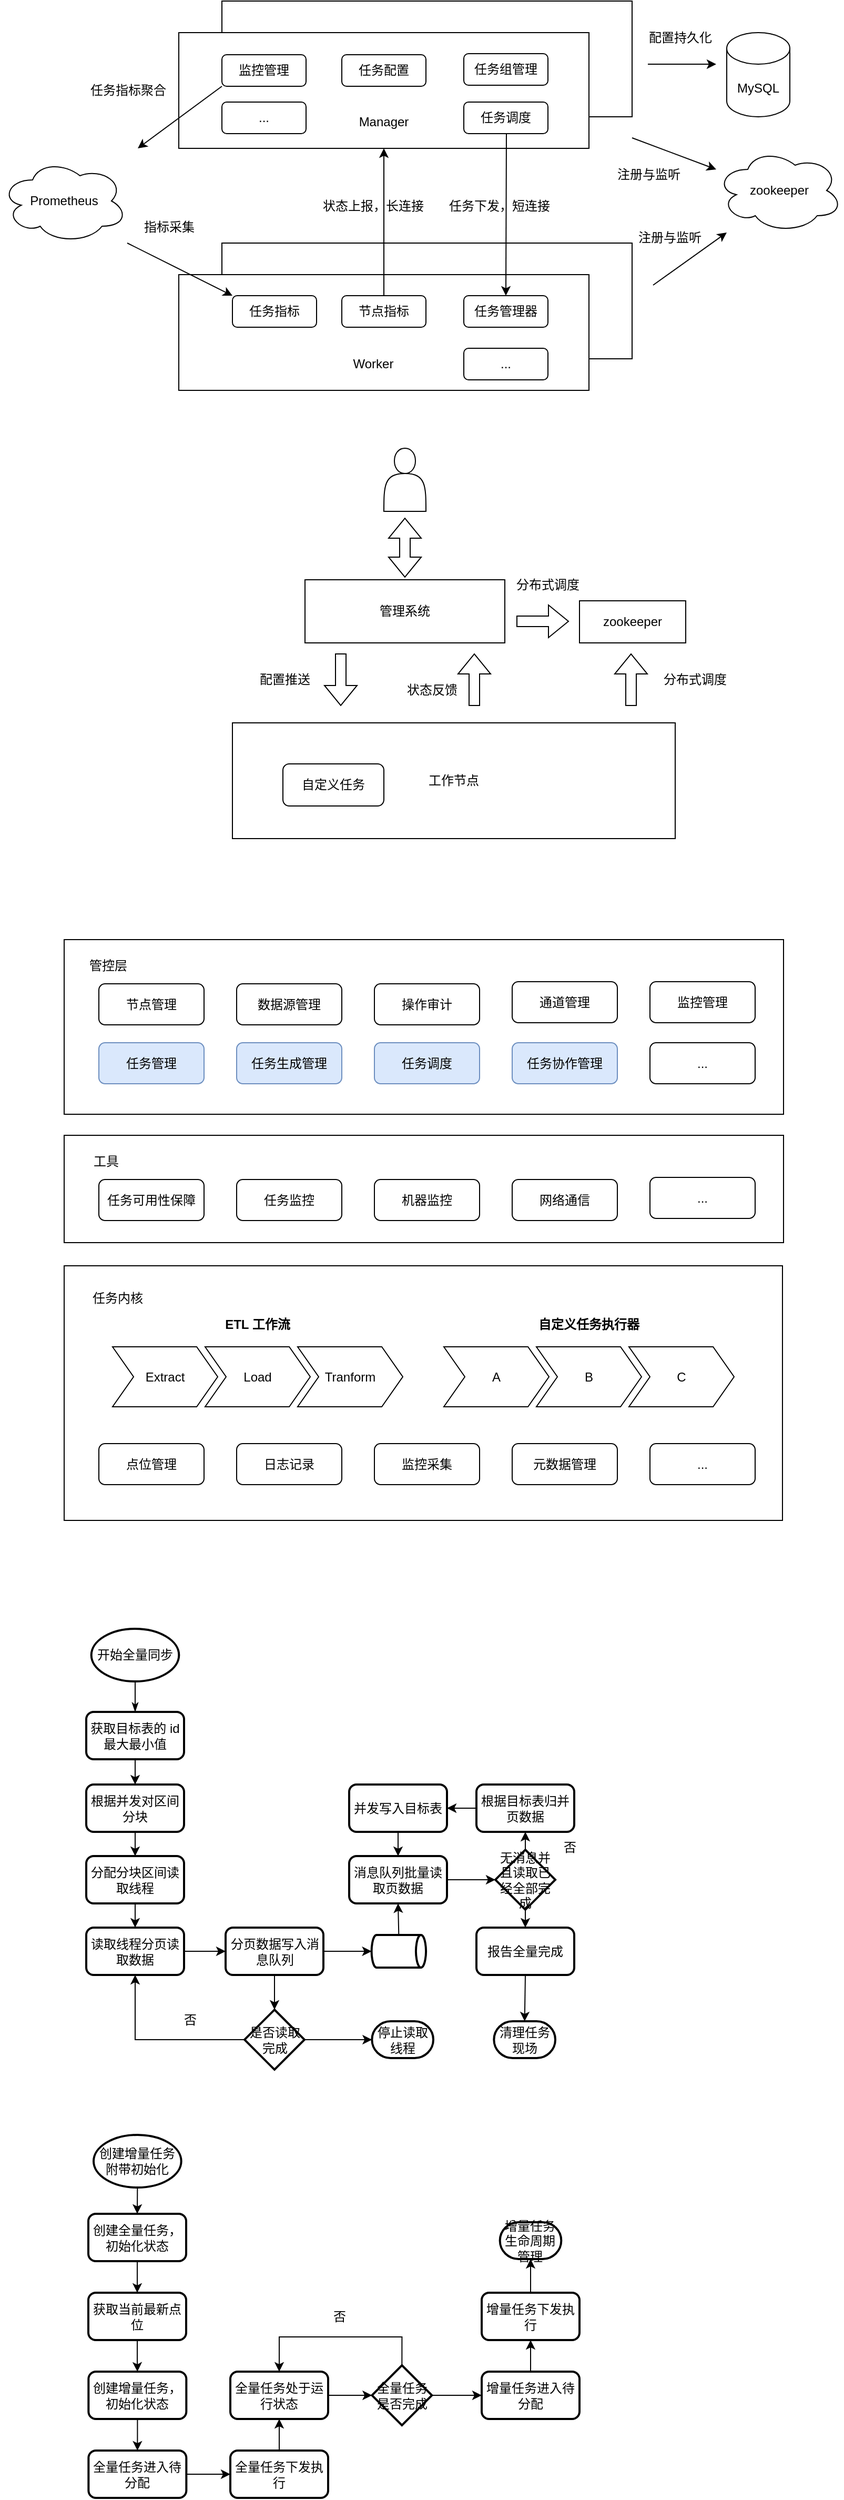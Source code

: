 <mxfile version="21.6.5" type="github">
  <diagram name="第 1 页" id="Mj50NcLn-KxzZ4JTwbGV">
    <mxGraphModel dx="1687" dy="1049" grid="0" gridSize="10" guides="1" tooltips="1" connect="1" arrows="1" fold="1" page="1" pageScale="1" pageWidth="827" pageHeight="5000" math="0" shadow="0">
      <root>
        <mxCell id="0" />
        <mxCell id="1" parent="0" />
        <mxCell id="Ejzs0AtDU_nj2CJGjYnv-42" value="" style="rounded=0;whiteSpace=wrap;html=1;" parent="1" vertex="1">
          <mxGeometry x="80" y="1322" width="683" height="242" as="geometry" />
        </mxCell>
        <mxCell id="Ejzs0AtDU_nj2CJGjYnv-30" value="" style="rounded=0;whiteSpace=wrap;html=1;" parent="1" vertex="1">
          <mxGeometry x="80" y="1198" width="684" height="102" as="geometry" />
        </mxCell>
        <mxCell id="rCOgiok4J5ZEr_1-BvgC-1" value="" style="rounded=0;whiteSpace=wrap;html=1;" parent="1" vertex="1">
          <mxGeometry x="230" y="120" width="390" height="110" as="geometry" />
        </mxCell>
        <mxCell id="rCOgiok4J5ZEr_1-BvgC-2" value="" style="rounded=0;whiteSpace=wrap;html=1;" parent="1" vertex="1">
          <mxGeometry x="189" y="150" width="390" height="110" as="geometry" />
        </mxCell>
        <mxCell id="rCOgiok4J5ZEr_1-BvgC-3" value="MySQL" style="shape=cylinder3;whiteSpace=wrap;html=1;boundedLbl=1;backgroundOutline=1;size=15;" parent="1" vertex="1">
          <mxGeometry x="710" y="150" width="60" height="80" as="geometry" />
        </mxCell>
        <mxCell id="rCOgiok4J5ZEr_1-BvgC-4" value="任务配置" style="rounded=1;whiteSpace=wrap;html=1;" parent="1" vertex="1">
          <mxGeometry x="344" y="171" width="80" height="30" as="geometry" />
        </mxCell>
        <mxCell id="rCOgiok4J5ZEr_1-BvgC-5" value="任务组管理" style="rounded=1;whiteSpace=wrap;html=1;" parent="1" vertex="1">
          <mxGeometry x="460" y="170" width="80" height="30" as="geometry" />
        </mxCell>
        <mxCell id="rCOgiok4J5ZEr_1-BvgC-6" value="任务调度" style="rounded=1;whiteSpace=wrap;html=1;" parent="1" vertex="1">
          <mxGeometry x="460" y="216" width="80" height="30" as="geometry" />
        </mxCell>
        <mxCell id="rCOgiok4J5ZEr_1-BvgC-7" value="Manager" style="text;html=1;strokeColor=none;fillColor=none;align=center;verticalAlign=middle;whiteSpace=wrap;rounded=0;" parent="1" vertex="1">
          <mxGeometry x="354" y="220" width="60" height="30" as="geometry" />
        </mxCell>
        <mxCell id="rCOgiok4J5ZEr_1-BvgC-8" value="监控管理" style="rounded=1;whiteSpace=wrap;html=1;" parent="1" vertex="1">
          <mxGeometry x="230" y="171" width="80" height="30" as="geometry" />
        </mxCell>
        <mxCell id="rCOgiok4J5ZEr_1-BvgC-9" value="" style="rounded=0;whiteSpace=wrap;html=1;" parent="1" vertex="1">
          <mxGeometry x="230" y="350" width="390" height="110" as="geometry" />
        </mxCell>
        <mxCell id="rCOgiok4J5ZEr_1-BvgC-10" value="" style="rounded=0;whiteSpace=wrap;html=1;" parent="1" vertex="1">
          <mxGeometry x="189" y="380" width="390" height="110" as="geometry" />
        </mxCell>
        <mxCell id="rCOgiok4J5ZEr_1-BvgC-11" value="zookeeper" style="ellipse;shape=cloud;whiteSpace=wrap;html=1;" parent="1" vertex="1">
          <mxGeometry x="700" y="260" width="120" height="80" as="geometry" />
        </mxCell>
        <mxCell id="rCOgiok4J5ZEr_1-BvgC-14" value="" style="endArrow=classic;html=1;rounded=0;" parent="1" edge="1">
          <mxGeometry width="50" height="50" relative="1" as="geometry">
            <mxPoint x="620" y="250" as="sourcePoint" />
            <mxPoint x="700" y="280" as="targetPoint" />
          </mxGeometry>
        </mxCell>
        <mxCell id="rCOgiok4J5ZEr_1-BvgC-16" value="" style="endArrow=classic;html=1;rounded=0;" parent="1" edge="1">
          <mxGeometry width="50" height="50" relative="1" as="geometry">
            <mxPoint x="640" y="390" as="sourcePoint" />
            <mxPoint x="710" y="340" as="targetPoint" />
          </mxGeometry>
        </mxCell>
        <mxCell id="rCOgiok4J5ZEr_1-BvgC-17" value="注册与监听" style="text;strokeColor=none;fillColor=none;align=left;verticalAlign=middle;spacingLeft=4;spacingRight=4;overflow=hidden;points=[[0,0.5],[1,0.5]];portConstraint=eastwest;rotatable=0;whiteSpace=wrap;html=1;" parent="1" vertex="1">
          <mxGeometry x="600" y="270" width="80" height="30" as="geometry" />
        </mxCell>
        <mxCell id="rCOgiok4J5ZEr_1-BvgC-18" value="注册与监听" style="text;strokeColor=none;fillColor=none;align=left;verticalAlign=middle;spacingLeft=4;spacingRight=4;overflow=hidden;points=[[0,0.5],[1,0.5]];portConstraint=eastwest;rotatable=0;whiteSpace=wrap;html=1;" parent="1" vertex="1">
          <mxGeometry x="620" y="330" width="80" height="30" as="geometry" />
        </mxCell>
        <mxCell id="rCOgiok4J5ZEr_1-BvgC-19" value="" style="endArrow=classic;html=1;rounded=0;" parent="1" edge="1">
          <mxGeometry width="50" height="50" relative="1" as="geometry">
            <mxPoint x="635" y="180" as="sourcePoint" />
            <mxPoint x="700" y="180" as="targetPoint" />
          </mxGeometry>
        </mxCell>
        <mxCell id="rCOgiok4J5ZEr_1-BvgC-20" value="配置持久化" style="text;strokeColor=none;fillColor=none;align=left;verticalAlign=middle;spacingLeft=4;spacingRight=4;overflow=hidden;points=[[0,0.5],[1,0.5]];portConstraint=eastwest;rotatable=0;whiteSpace=wrap;html=1;" parent="1" vertex="1">
          <mxGeometry x="630" y="140" width="80" height="30" as="geometry" />
        </mxCell>
        <mxCell id="rCOgiok4J5ZEr_1-BvgC-21" value="任务指标" style="rounded=1;whiteSpace=wrap;html=1;" parent="1" vertex="1">
          <mxGeometry x="240" y="400" width="80" height="30" as="geometry" />
        </mxCell>
        <mxCell id="rCOgiok4J5ZEr_1-BvgC-22" value="任务管理器" style="rounded=1;whiteSpace=wrap;html=1;" parent="1" vertex="1">
          <mxGeometry x="460" y="400" width="80" height="30" as="geometry" />
        </mxCell>
        <mxCell id="rCOgiok4J5ZEr_1-BvgC-23" value="" style="endArrow=classic;html=1;rounded=0;entryX=0.5;entryY=0;entryDx=0;entryDy=0;" parent="1" target="rCOgiok4J5ZEr_1-BvgC-22" edge="1">
          <mxGeometry width="50" height="50" relative="1" as="geometry">
            <mxPoint x="500.5" y="246" as="sourcePoint" />
            <mxPoint x="500" y="306" as="targetPoint" />
          </mxGeometry>
        </mxCell>
        <mxCell id="rCOgiok4J5ZEr_1-BvgC-24" value="节点指标" style="rounded=1;whiteSpace=wrap;html=1;" parent="1" vertex="1">
          <mxGeometry x="344" y="400" width="80" height="30" as="geometry" />
        </mxCell>
        <mxCell id="rCOgiok4J5ZEr_1-BvgC-25" value="Worker" style="text;html=1;strokeColor=none;fillColor=none;align=center;verticalAlign=middle;whiteSpace=wrap;rounded=0;" parent="1" vertex="1">
          <mxGeometry x="344" y="450" width="60" height="30" as="geometry" />
        </mxCell>
        <mxCell id="rCOgiok4J5ZEr_1-BvgC-26" value="" style="endArrow=none;html=1;rounded=0;startArrow=classic;startFill=1;endFill=0;entryX=0.5;entryY=0;entryDx=0;entryDy=0;exitX=0.5;exitY=1;exitDx=0;exitDy=0;" parent="1" source="rCOgiok4J5ZEr_1-BvgC-2" target="rCOgiok4J5ZEr_1-BvgC-24" edge="1">
          <mxGeometry width="50" height="50" relative="1" as="geometry">
            <mxPoint x="384" y="330" as="sourcePoint" />
            <mxPoint x="383.5" y="320" as="targetPoint" />
          </mxGeometry>
        </mxCell>
        <mxCell id="rCOgiok4J5ZEr_1-BvgC-29" value="任务下发，短连接" style="text;strokeColor=none;fillColor=none;align=left;verticalAlign=middle;spacingLeft=4;spacingRight=4;overflow=hidden;points=[[0,0.5],[1,0.5]];portConstraint=eastwest;rotatable=0;whiteSpace=wrap;html=1;" parent="1" vertex="1">
          <mxGeometry x="440" y="300" width="130" height="30" as="geometry" />
        </mxCell>
        <mxCell id="rCOgiok4J5ZEr_1-BvgC-30" value="状态上报，长连接" style="text;strokeColor=none;fillColor=none;align=left;verticalAlign=middle;spacingLeft=4;spacingRight=4;overflow=hidden;points=[[0,0.5],[1,0.5]];portConstraint=eastwest;rotatable=0;whiteSpace=wrap;html=1;" parent="1" vertex="1">
          <mxGeometry x="320" y="300" width="130" height="30" as="geometry" />
        </mxCell>
        <mxCell id="rCOgiok4J5ZEr_1-BvgC-31" value="Prometheus" style="ellipse;shape=cloud;whiteSpace=wrap;html=1;" parent="1" vertex="1">
          <mxGeometry x="20" y="270" width="120" height="80" as="geometry" />
        </mxCell>
        <mxCell id="rCOgiok4J5ZEr_1-BvgC-32" value="" style="endArrow=classic;html=1;rounded=0;entryX=0;entryY=0;entryDx=0;entryDy=0;" parent="1" target="rCOgiok4J5ZEr_1-BvgC-21" edge="1">
          <mxGeometry width="50" height="50" relative="1" as="geometry">
            <mxPoint x="140" y="350" as="sourcePoint" />
            <mxPoint x="150" y="460" as="targetPoint" />
          </mxGeometry>
        </mxCell>
        <mxCell id="rCOgiok4J5ZEr_1-BvgC-33" value="指标采集" style="text;strokeColor=none;fillColor=none;align=left;verticalAlign=middle;spacingLeft=4;spacingRight=4;overflow=hidden;points=[[0,0.5],[1,0.5]];portConstraint=eastwest;rotatable=0;whiteSpace=wrap;html=1;" parent="1" vertex="1">
          <mxGeometry x="150" y="320" width="80" height="30" as="geometry" />
        </mxCell>
        <mxCell id="rCOgiok4J5ZEr_1-BvgC-34" value="" style="endArrow=none;html=1;rounded=0;entryX=0;entryY=1;entryDx=0;entryDy=0;startArrow=classic;startFill=1;endFill=0;" parent="1" target="rCOgiok4J5ZEr_1-BvgC-8" edge="1">
          <mxGeometry width="50" height="50" relative="1" as="geometry">
            <mxPoint x="150" y="260" as="sourcePoint" />
            <mxPoint x="130" y="210" as="targetPoint" />
          </mxGeometry>
        </mxCell>
        <mxCell id="rCOgiok4J5ZEr_1-BvgC-35" value="..." style="rounded=1;whiteSpace=wrap;html=1;" parent="1" vertex="1">
          <mxGeometry x="460" y="450" width="80" height="30" as="geometry" />
        </mxCell>
        <mxCell id="rCOgiok4J5ZEr_1-BvgC-36" value="任务指标聚合" style="text;strokeColor=none;fillColor=none;align=left;verticalAlign=middle;spacingLeft=4;spacingRight=4;overflow=hidden;points=[[0,0.5],[1,0.5]];portConstraint=eastwest;rotatable=0;whiteSpace=wrap;html=1;" parent="1" vertex="1">
          <mxGeometry x="99" y="190" width="90" height="30" as="geometry" />
        </mxCell>
        <mxCell id="rCOgiok4J5ZEr_1-BvgC-37" value="..." style="rounded=1;whiteSpace=wrap;html=1;" parent="1" vertex="1">
          <mxGeometry x="230" y="216" width="80" height="30" as="geometry" />
        </mxCell>
        <mxCell id="Ejzs0AtDU_nj2CJGjYnv-1" value="" style="shape=actor;whiteSpace=wrap;html=1;" parent="1" vertex="1">
          <mxGeometry x="384" y="545" width="40" height="60" as="geometry" />
        </mxCell>
        <mxCell id="Ejzs0AtDU_nj2CJGjYnv-2" value="管理系统" style="rounded=0;whiteSpace=wrap;html=1;" parent="1" vertex="1">
          <mxGeometry x="309" y="670" width="190" height="60" as="geometry" />
        </mxCell>
        <mxCell id="Ejzs0AtDU_nj2CJGjYnv-3" value="工作节点" style="rounded=0;whiteSpace=wrap;html=1;" parent="1" vertex="1">
          <mxGeometry x="240" y="806" width="421" height="110" as="geometry" />
        </mxCell>
        <mxCell id="Ejzs0AtDU_nj2CJGjYnv-4" value="" style="shape=flexArrow;endArrow=classic;html=1;rounded=0;" parent="1" edge="1">
          <mxGeometry width="50" height="50" relative="1" as="geometry">
            <mxPoint x="470" y="790" as="sourcePoint" />
            <mxPoint x="470" y="740" as="targetPoint" />
          </mxGeometry>
        </mxCell>
        <mxCell id="Ejzs0AtDU_nj2CJGjYnv-5" value="zookeeper" style="rounded=0;whiteSpace=wrap;html=1;" parent="1" vertex="1">
          <mxGeometry x="570" y="690" width="101" height="40" as="geometry" />
        </mxCell>
        <mxCell id="Ejzs0AtDU_nj2CJGjYnv-6" value="" style="shape=flexArrow;endArrow=classic;html=1;rounded=0;" parent="1" edge="1">
          <mxGeometry width="50" height="50" relative="1" as="geometry">
            <mxPoint x="343" y="740" as="sourcePoint" />
            <mxPoint x="343" y="790" as="targetPoint" />
          </mxGeometry>
        </mxCell>
        <mxCell id="Ejzs0AtDU_nj2CJGjYnv-7" value="配置推送" style="text;html=1;strokeColor=none;fillColor=none;align=center;verticalAlign=middle;whiteSpace=wrap;rounded=0;" parent="1" vertex="1">
          <mxGeometry x="260" y="750" width="60" height="30" as="geometry" />
        </mxCell>
        <mxCell id="Ejzs0AtDU_nj2CJGjYnv-9" value="自定义任务" style="rounded=1;whiteSpace=wrap;html=1;" parent="1" vertex="1">
          <mxGeometry x="288" y="845" width="96" height="40" as="geometry" />
        </mxCell>
        <mxCell id="Ejzs0AtDU_nj2CJGjYnv-10" value="" style="shape=flexArrow;endArrow=classic;html=1;rounded=0;" parent="1" edge="1">
          <mxGeometry width="50" height="50" relative="1" as="geometry">
            <mxPoint x="619" y="790" as="sourcePoint" />
            <mxPoint x="619" y="740" as="targetPoint" />
          </mxGeometry>
        </mxCell>
        <mxCell id="Ejzs0AtDU_nj2CJGjYnv-11" value="状态反馈" style="text;html=1;strokeColor=none;fillColor=none;align=center;verticalAlign=middle;whiteSpace=wrap;rounded=0;" parent="1" vertex="1">
          <mxGeometry x="400" y="760" width="60" height="30" as="geometry" />
        </mxCell>
        <mxCell id="Ejzs0AtDU_nj2CJGjYnv-12" value="分布式调度" style="text;html=1;strokeColor=none;fillColor=none;align=center;verticalAlign=middle;whiteSpace=wrap;rounded=0;" parent="1" vertex="1">
          <mxGeometry x="640" y="750" width="80" height="30" as="geometry" />
        </mxCell>
        <mxCell id="Ejzs0AtDU_nj2CJGjYnv-13" value="" style="shape=flexArrow;endArrow=classic;html=1;rounded=0;" parent="1" edge="1">
          <mxGeometry width="50" height="50" relative="1" as="geometry">
            <mxPoint x="510" y="709.5" as="sourcePoint" />
            <mxPoint x="560" y="709.5" as="targetPoint" />
          </mxGeometry>
        </mxCell>
        <mxCell id="Ejzs0AtDU_nj2CJGjYnv-14" value="分布式调度" style="text;html=1;strokeColor=none;fillColor=none;align=center;verticalAlign=middle;whiteSpace=wrap;rounded=0;" parent="1" vertex="1">
          <mxGeometry x="500" y="660" width="80" height="30" as="geometry" />
        </mxCell>
        <mxCell id="Ejzs0AtDU_nj2CJGjYnv-15" value="" style="shape=flexArrow;endArrow=classic;startArrow=classic;html=1;rounded=0;" parent="1" edge="1">
          <mxGeometry width="100" height="100" relative="1" as="geometry">
            <mxPoint x="404" y="668" as="sourcePoint" />
            <mxPoint x="404" y="611" as="targetPoint" />
          </mxGeometry>
        </mxCell>
        <mxCell id="Ejzs0AtDU_nj2CJGjYnv-16" value="" style="rounded=0;whiteSpace=wrap;html=1;" parent="1" vertex="1">
          <mxGeometry x="80" y="1012" width="684" height="166" as="geometry" />
        </mxCell>
        <mxCell id="Ejzs0AtDU_nj2CJGjYnv-19" value="管控层" style="text;html=1;strokeColor=none;fillColor=none;align=center;verticalAlign=middle;whiteSpace=wrap;rounded=0;" parent="1" vertex="1">
          <mxGeometry x="92" y="1022" width="60" height="30" as="geometry" />
        </mxCell>
        <mxCell id="Ejzs0AtDU_nj2CJGjYnv-20" value="数据源管理" style="rounded=1;whiteSpace=wrap;html=1;" parent="1" vertex="1">
          <mxGeometry x="244" y="1054" width="100" height="39" as="geometry" />
        </mxCell>
        <mxCell id="Ejzs0AtDU_nj2CJGjYnv-21" value="节点管理" style="rounded=1;whiteSpace=wrap;html=1;" parent="1" vertex="1">
          <mxGeometry x="113" y="1054" width="100" height="39" as="geometry" />
        </mxCell>
        <mxCell id="Ejzs0AtDU_nj2CJGjYnv-22" value="操作审计" style="rounded=1;whiteSpace=wrap;html=1;" parent="1" vertex="1">
          <mxGeometry x="375" y="1054" width="100" height="39" as="geometry" />
        </mxCell>
        <mxCell id="Ejzs0AtDU_nj2CJGjYnv-24" value="通道管理" style="rounded=1;whiteSpace=wrap;html=1;" parent="1" vertex="1">
          <mxGeometry x="506" y="1052" width="100" height="39" as="geometry" />
        </mxCell>
        <mxCell id="Ejzs0AtDU_nj2CJGjYnv-25" value="任务管理" style="rounded=1;whiteSpace=wrap;html=1;fillColor=#dae8fc;strokeColor=#6c8ebf;" parent="1" vertex="1">
          <mxGeometry x="113" y="1110" width="100" height="39" as="geometry" />
        </mxCell>
        <mxCell id="Ejzs0AtDU_nj2CJGjYnv-26" value="任务生成管理" style="rounded=1;whiteSpace=wrap;html=1;fillColor=#dae8fc;strokeColor=#6c8ebf;" parent="1" vertex="1">
          <mxGeometry x="244" y="1110" width="100" height="39" as="geometry" />
        </mxCell>
        <mxCell id="Ejzs0AtDU_nj2CJGjYnv-27" value="任务调度" style="rounded=1;whiteSpace=wrap;html=1;fillColor=#dae8fc;strokeColor=#6c8ebf;" parent="1" vertex="1">
          <mxGeometry x="375" y="1110" width="100" height="39" as="geometry" />
        </mxCell>
        <mxCell id="Ejzs0AtDU_nj2CJGjYnv-28" value="任务协作管理" style="rounded=1;whiteSpace=wrap;html=1;fillColor=#dae8fc;strokeColor=#6c8ebf;" parent="1" vertex="1">
          <mxGeometry x="506" y="1110" width="100" height="39" as="geometry" />
        </mxCell>
        <mxCell id="Ejzs0AtDU_nj2CJGjYnv-29" value="..." style="rounded=1;whiteSpace=wrap;html=1;" parent="1" vertex="1">
          <mxGeometry x="637" y="1110" width="100" height="39" as="geometry" />
        </mxCell>
        <mxCell id="Ejzs0AtDU_nj2CJGjYnv-32" value="工具" style="text;html=1;strokeColor=none;fillColor=none;align=center;verticalAlign=middle;whiteSpace=wrap;rounded=0;" parent="1" vertex="1">
          <mxGeometry x="90" y="1208" width="60" height="30" as="geometry" />
        </mxCell>
        <mxCell id="Ejzs0AtDU_nj2CJGjYnv-33" value="监控管理" style="rounded=1;whiteSpace=wrap;html=1;" parent="1" vertex="1">
          <mxGeometry x="637" y="1052" width="100" height="39" as="geometry" />
        </mxCell>
        <mxCell id="Ejzs0AtDU_nj2CJGjYnv-34" value="任务可用性保障" style="rounded=1;whiteSpace=wrap;html=1;" parent="1" vertex="1">
          <mxGeometry x="113" y="1240" width="100" height="39" as="geometry" />
        </mxCell>
        <mxCell id="Ejzs0AtDU_nj2CJGjYnv-35" value="任务监控" style="rounded=1;whiteSpace=wrap;html=1;" parent="1" vertex="1">
          <mxGeometry x="244" y="1240" width="100" height="39" as="geometry" />
        </mxCell>
        <mxCell id="Ejzs0AtDU_nj2CJGjYnv-36" value="机器监控" style="rounded=1;whiteSpace=wrap;html=1;" parent="1" vertex="1">
          <mxGeometry x="375" y="1240" width="100" height="39" as="geometry" />
        </mxCell>
        <mxCell id="Ejzs0AtDU_nj2CJGjYnv-37" value="网络通信" style="rounded=1;whiteSpace=wrap;html=1;" parent="1" vertex="1">
          <mxGeometry x="506" y="1240" width="100" height="39" as="geometry" />
        </mxCell>
        <mxCell id="Ejzs0AtDU_nj2CJGjYnv-38" value="..." style="rounded=1;whiteSpace=wrap;html=1;" parent="1" vertex="1">
          <mxGeometry x="637" y="1238" width="100" height="39" as="geometry" />
        </mxCell>
        <mxCell id="Ejzs0AtDU_nj2CJGjYnv-43" value="任务内核" style="text;html=1;strokeColor=none;fillColor=none;align=center;verticalAlign=middle;whiteSpace=wrap;rounded=0;" parent="1" vertex="1">
          <mxGeometry x="101" y="1338" width="60" height="30" as="geometry" />
        </mxCell>
        <mxCell id="Ejzs0AtDU_nj2CJGjYnv-44" value="ETL 工作流" style="swimlane;childLayout=stackLayout;horizontal=1;fillColor=none;horizontalStack=1;resizeParent=1;resizeParentMax=0;resizeLast=0;collapsible=0;strokeColor=none;stackBorder=10;stackSpacing=-12;resizable=1;align=center;points=[];whiteSpace=wrap;html=1;" parent="1" vertex="1">
          <mxGeometry x="116" y="1366" width="296" height="100" as="geometry" />
        </mxCell>
        <mxCell id="Ejzs0AtDU_nj2CJGjYnv-45" value="Extract" style="shape=step;perimeter=stepPerimeter;fixedSize=1;points=[];whiteSpace=wrap;html=1;" parent="Ejzs0AtDU_nj2CJGjYnv-44" vertex="1">
          <mxGeometry x="10" y="33" width="100" height="57" as="geometry" />
        </mxCell>
        <mxCell id="Ejzs0AtDU_nj2CJGjYnv-47" value="Load" style="shape=step;perimeter=stepPerimeter;fixedSize=1;points=[];whiteSpace=wrap;html=1;" parent="Ejzs0AtDU_nj2CJGjYnv-44" vertex="1">
          <mxGeometry x="98" y="33" width="100" height="57" as="geometry" />
        </mxCell>
        <mxCell id="Ejzs0AtDU_nj2CJGjYnv-46" value="Tranform" style="shape=step;perimeter=stepPerimeter;fixedSize=1;points=[];whiteSpace=wrap;html=1;" parent="Ejzs0AtDU_nj2CJGjYnv-44" vertex="1">
          <mxGeometry x="186" y="33" width="100" height="57" as="geometry" />
        </mxCell>
        <mxCell id="Ejzs0AtDU_nj2CJGjYnv-48" value="自定义任务执行器" style="swimlane;childLayout=stackLayout;horizontal=1;fillColor=none;horizontalStack=1;resizeParent=1;resizeParentMax=0;resizeLast=0;collapsible=0;strokeColor=none;stackBorder=10;stackSpacing=-12;resizable=1;align=center;points=[];whiteSpace=wrap;html=1;" parent="1" vertex="1">
          <mxGeometry x="431" y="1366" width="296" height="100" as="geometry" />
        </mxCell>
        <mxCell id="Ejzs0AtDU_nj2CJGjYnv-49" value="A" style="shape=step;perimeter=stepPerimeter;fixedSize=1;points=[];whiteSpace=wrap;html=1;" parent="Ejzs0AtDU_nj2CJGjYnv-48" vertex="1">
          <mxGeometry x="10" y="33" width="100" height="57" as="geometry" />
        </mxCell>
        <mxCell id="Ejzs0AtDU_nj2CJGjYnv-50" value="B" style="shape=step;perimeter=stepPerimeter;fixedSize=1;points=[];whiteSpace=wrap;html=1;" parent="Ejzs0AtDU_nj2CJGjYnv-48" vertex="1">
          <mxGeometry x="98" y="33" width="100" height="57" as="geometry" />
        </mxCell>
        <mxCell id="Ejzs0AtDU_nj2CJGjYnv-51" value="C" style="shape=step;perimeter=stepPerimeter;fixedSize=1;points=[];whiteSpace=wrap;html=1;" parent="Ejzs0AtDU_nj2CJGjYnv-48" vertex="1">
          <mxGeometry x="186" y="33" width="100" height="57" as="geometry" />
        </mxCell>
        <mxCell id="Ejzs0AtDU_nj2CJGjYnv-53" value="点位管理" style="rounded=1;whiteSpace=wrap;html=1;" parent="1" vertex="1">
          <mxGeometry x="113" y="1491" width="100" height="39" as="geometry" />
        </mxCell>
        <mxCell id="Ejzs0AtDU_nj2CJGjYnv-54" value="日志记录" style="rounded=1;whiteSpace=wrap;html=1;" parent="1" vertex="1">
          <mxGeometry x="244" y="1491" width="100" height="39" as="geometry" />
        </mxCell>
        <mxCell id="Ejzs0AtDU_nj2CJGjYnv-55" value="监控采集" style="rounded=1;whiteSpace=wrap;html=1;" parent="1" vertex="1">
          <mxGeometry x="375" y="1491" width="100" height="39" as="geometry" />
        </mxCell>
        <mxCell id="Ejzs0AtDU_nj2CJGjYnv-56" value="元数据管理" style="rounded=1;whiteSpace=wrap;html=1;" parent="1" vertex="1">
          <mxGeometry x="506" y="1491" width="100" height="39" as="geometry" />
        </mxCell>
        <mxCell id="Ejzs0AtDU_nj2CJGjYnv-59" value="..." style="rounded=1;whiteSpace=wrap;html=1;" parent="1" vertex="1">
          <mxGeometry x="637" y="1491" width="100" height="39" as="geometry" />
        </mxCell>
        <mxCell id="VcWr8nWMZQII3abK0sYB-16" value="" style="edgeStyle=orthogonalEdgeStyle;rounded=0;orthogonalLoop=1;jettySize=auto;html=1;" edge="1" parent="1" source="VcWr8nWMZQII3abK0sYB-1" target="VcWr8nWMZQII3abK0sYB-7">
          <mxGeometry relative="1" as="geometry" />
        </mxCell>
        <mxCell id="VcWr8nWMZQII3abK0sYB-1" value="获取目标表的 id 最大最小值" style="rounded=1;whiteSpace=wrap;html=1;absoluteArcSize=1;arcSize=14;strokeWidth=2;" vertex="1" parent="1">
          <mxGeometry x="101" y="1746" width="93" height="45" as="geometry" />
        </mxCell>
        <mxCell id="VcWr8nWMZQII3abK0sYB-17" value="" style="edgeStyle=orthogonalEdgeStyle;rounded=0;orthogonalLoop=1;jettySize=auto;html=1;" edge="1" parent="1" source="VcWr8nWMZQII3abK0sYB-7" target="VcWr8nWMZQII3abK0sYB-12">
          <mxGeometry relative="1" as="geometry" />
        </mxCell>
        <mxCell id="VcWr8nWMZQII3abK0sYB-7" value="根据并发对区间分块" style="rounded=1;whiteSpace=wrap;html=1;absoluteArcSize=1;arcSize=14;strokeWidth=2;" vertex="1" parent="1">
          <mxGeometry x="101" y="1815" width="93" height="45" as="geometry" />
        </mxCell>
        <mxCell id="VcWr8nWMZQII3abK0sYB-11" value="消息队列批量读取页数据" style="rounded=1;whiteSpace=wrap;html=1;absoluteArcSize=1;arcSize=14;strokeWidth=2;" vertex="1" parent="1">
          <mxGeometry x="351" y="1883" width="93" height="45" as="geometry" />
        </mxCell>
        <mxCell id="VcWr8nWMZQII3abK0sYB-18" value="" style="edgeStyle=orthogonalEdgeStyle;rounded=0;orthogonalLoop=1;jettySize=auto;html=1;" edge="1" parent="1" source="VcWr8nWMZQII3abK0sYB-12" target="VcWr8nWMZQII3abK0sYB-13">
          <mxGeometry relative="1" as="geometry" />
        </mxCell>
        <mxCell id="VcWr8nWMZQII3abK0sYB-12" value="分配分块区间读取线程" style="rounded=1;whiteSpace=wrap;html=1;absoluteArcSize=1;arcSize=14;strokeWidth=2;" vertex="1" parent="1">
          <mxGeometry x="101" y="1883" width="93" height="45" as="geometry" />
        </mxCell>
        <mxCell id="VcWr8nWMZQII3abK0sYB-28" value="" style="edgeStyle=orthogonalEdgeStyle;rounded=0;orthogonalLoop=1;jettySize=auto;html=1;" edge="1" parent="1" source="VcWr8nWMZQII3abK0sYB-13" target="VcWr8nWMZQII3abK0sYB-14">
          <mxGeometry relative="1" as="geometry" />
        </mxCell>
        <mxCell id="VcWr8nWMZQII3abK0sYB-13" value="读取线程分页读取数据" style="rounded=1;whiteSpace=wrap;html=1;absoluteArcSize=1;arcSize=14;strokeWidth=2;" vertex="1" parent="1">
          <mxGeometry x="101" y="1951" width="93" height="45" as="geometry" />
        </mxCell>
        <mxCell id="VcWr8nWMZQII3abK0sYB-29" value="" style="edgeStyle=orthogonalEdgeStyle;rounded=0;orthogonalLoop=1;jettySize=auto;html=1;" edge="1" parent="1" source="VcWr8nWMZQII3abK0sYB-14" target="VcWr8nWMZQII3abK0sYB-26">
          <mxGeometry relative="1" as="geometry" />
        </mxCell>
        <mxCell id="VcWr8nWMZQII3abK0sYB-41" value="" style="edgeStyle=orthogonalEdgeStyle;rounded=0;orthogonalLoop=1;jettySize=auto;html=1;entryX=0;entryY=0.5;entryDx=0;entryDy=0;entryPerimeter=0;" edge="1" parent="1" source="VcWr8nWMZQII3abK0sYB-14" target="VcWr8nWMZQII3abK0sYB-43">
          <mxGeometry relative="1" as="geometry">
            <mxPoint x="375" y="1973.5" as="targetPoint" />
          </mxGeometry>
        </mxCell>
        <mxCell id="VcWr8nWMZQII3abK0sYB-14" value="分页数据写入消息队列" style="rounded=1;whiteSpace=wrap;html=1;absoluteArcSize=1;arcSize=14;strokeWidth=2;" vertex="1" parent="1">
          <mxGeometry x="233.5" y="1951" width="93" height="45" as="geometry" />
        </mxCell>
        <mxCell id="VcWr8nWMZQII3abK0sYB-20" value="根据目标表归并页数据" style="rounded=1;whiteSpace=wrap;html=1;absoluteArcSize=1;arcSize=14;strokeWidth=2;" vertex="1" parent="1">
          <mxGeometry x="472" y="1815" width="93" height="45" as="geometry" />
        </mxCell>
        <mxCell id="VcWr8nWMZQII3abK0sYB-21" value="并发写入目标表" style="rounded=1;whiteSpace=wrap;html=1;absoluteArcSize=1;arcSize=14;strokeWidth=2;" vertex="1" parent="1">
          <mxGeometry x="351.0" y="1815" width="93" height="45" as="geometry" />
        </mxCell>
        <mxCell id="VcWr8nWMZQII3abK0sYB-27" style="edgeStyle=orthogonalEdgeStyle;rounded=0;orthogonalLoop=1;jettySize=auto;html=1;entryX=0.5;entryY=1;entryDx=0;entryDy=0;" edge="1" parent="1" source="VcWr8nWMZQII3abK0sYB-26" target="VcWr8nWMZQII3abK0sYB-13">
          <mxGeometry relative="1" as="geometry" />
        </mxCell>
        <mxCell id="VcWr8nWMZQII3abK0sYB-32" value="" style="edgeStyle=orthogonalEdgeStyle;rounded=0;orthogonalLoop=1;jettySize=auto;html=1;entryX=0;entryY=0.5;entryDx=0;entryDy=0;entryPerimeter=0;" edge="1" parent="1" source="VcWr8nWMZQII3abK0sYB-26" target="VcWr8nWMZQII3abK0sYB-37">
          <mxGeometry relative="1" as="geometry">
            <mxPoint x="375.5" y="2057.5" as="targetPoint" />
          </mxGeometry>
        </mxCell>
        <mxCell id="VcWr8nWMZQII3abK0sYB-26" value="是否读取完成" style="strokeWidth=2;html=1;shape=mxgraph.flowchart.decision;whiteSpace=wrap;" vertex="1" parent="1">
          <mxGeometry x="251.5" y="2029" width="57" height="57" as="geometry" />
        </mxCell>
        <mxCell id="VcWr8nWMZQII3abK0sYB-31" value="否" style="text;html=1;strokeColor=none;fillColor=none;align=center;verticalAlign=middle;whiteSpace=wrap;rounded=0;" vertex="1" parent="1">
          <mxGeometry x="170" y="2024" width="60" height="30" as="geometry" />
        </mxCell>
        <mxCell id="VcWr8nWMZQII3abK0sYB-36" value="开始全量同步" style="strokeWidth=2;html=1;shape=mxgraph.flowchart.start_1;whiteSpace=wrap;" vertex="1" parent="1">
          <mxGeometry x="105.84" y="1667" width="83.33" height="50" as="geometry" />
        </mxCell>
        <mxCell id="VcWr8nWMZQII3abK0sYB-37" value="停止读取线程" style="strokeWidth=2;html=1;shape=mxgraph.flowchart.terminator;whiteSpace=wrap;" vertex="1" parent="1">
          <mxGeometry x="372.67" y="2040" width="58.33" height="35" as="geometry" />
        </mxCell>
        <mxCell id="VcWr8nWMZQII3abK0sYB-39" value="" style="endArrow=classicThin;html=1;rounded=0;exitX=0.5;exitY=1;exitDx=0;exitDy=0;exitPerimeter=0;entryX=0.5;entryY=0;entryDx=0;entryDy=0;endFill=1;" edge="1" parent="1" source="VcWr8nWMZQII3abK0sYB-36" target="VcWr8nWMZQII3abK0sYB-1">
          <mxGeometry width="50" height="50" relative="1" as="geometry">
            <mxPoint x="238" y="1781" as="sourcePoint" />
            <mxPoint x="288" y="1731" as="targetPoint" />
          </mxGeometry>
        </mxCell>
        <mxCell id="VcWr8nWMZQII3abK0sYB-43" value="" style="strokeWidth=2;html=1;shape=mxgraph.flowchart.direct_data;whiteSpace=wrap;" vertex="1" parent="1">
          <mxGeometry x="372.33" y="1958" width="51.67" height="31" as="geometry" />
        </mxCell>
        <mxCell id="VcWr8nWMZQII3abK0sYB-45" value="" style="endArrow=classic;html=1;rounded=0;exitX=0.5;exitY=0;exitDx=0;exitDy=0;exitPerimeter=0;entryX=0.5;entryY=1;entryDx=0;entryDy=0;" edge="1" parent="1" source="VcWr8nWMZQII3abK0sYB-43" target="VcWr8nWMZQII3abK0sYB-11">
          <mxGeometry width="50" height="50" relative="1" as="geometry">
            <mxPoint x="475" y="1979" as="sourcePoint" />
            <mxPoint x="525" y="1929" as="targetPoint" />
          </mxGeometry>
        </mxCell>
        <mxCell id="VcWr8nWMZQII3abK0sYB-46" value="报告全量完成" style="rounded=1;whiteSpace=wrap;html=1;absoluteArcSize=1;arcSize=14;strokeWidth=2;" vertex="1" parent="1">
          <mxGeometry x="472" y="1951" width="93" height="45" as="geometry" />
        </mxCell>
        <mxCell id="VcWr8nWMZQII3abK0sYB-47" value="无消息并且读取已经全部完成" style="strokeWidth=2;html=1;shape=mxgraph.flowchart.decision;whiteSpace=wrap;" vertex="1" parent="1">
          <mxGeometry x="490" y="1877" width="57" height="57" as="geometry" />
        </mxCell>
        <mxCell id="VcWr8nWMZQII3abK0sYB-48" value="" style="endArrow=classic;html=1;rounded=0;exitX=1;exitY=0.5;exitDx=0;exitDy=0;entryX=0;entryY=0.5;entryDx=0;entryDy=0;entryPerimeter=0;" edge="1" parent="1" source="VcWr8nWMZQII3abK0sYB-11" target="VcWr8nWMZQII3abK0sYB-47">
          <mxGeometry width="50" height="50" relative="1" as="geometry">
            <mxPoint x="462" y="1867" as="sourcePoint" />
            <mxPoint x="512" y="1817" as="targetPoint" />
          </mxGeometry>
        </mxCell>
        <mxCell id="VcWr8nWMZQII3abK0sYB-49" value="" style="endArrow=classic;html=1;rounded=0;exitX=0.5;exitY=0;exitDx=0;exitDy=0;exitPerimeter=0;entryX=0.5;entryY=1;entryDx=0;entryDy=0;" edge="1" parent="1" source="VcWr8nWMZQII3abK0sYB-47" target="VcWr8nWMZQII3abK0sYB-20">
          <mxGeometry width="50" height="50" relative="1" as="geometry">
            <mxPoint x="573" y="2033" as="sourcePoint" />
            <mxPoint x="623" y="1983" as="targetPoint" />
          </mxGeometry>
        </mxCell>
        <mxCell id="VcWr8nWMZQII3abK0sYB-50" value="否" style="text;html=1;strokeColor=none;fillColor=none;align=center;verticalAlign=middle;whiteSpace=wrap;rounded=0;" vertex="1" parent="1">
          <mxGeometry x="531" y="1860" width="60" height="30" as="geometry" />
        </mxCell>
        <mxCell id="VcWr8nWMZQII3abK0sYB-52" value="" style="endArrow=classic;html=1;rounded=0;exitX=0;exitY=0.5;exitDx=0;exitDy=0;entryX=1;entryY=0.5;entryDx=0;entryDy=0;" edge="1" parent="1" source="VcWr8nWMZQII3abK0sYB-20" target="VcWr8nWMZQII3abK0sYB-21">
          <mxGeometry width="50" height="50" relative="1" as="geometry">
            <mxPoint x="445" y="1732" as="sourcePoint" />
            <mxPoint x="495" y="1682" as="targetPoint" />
          </mxGeometry>
        </mxCell>
        <mxCell id="VcWr8nWMZQII3abK0sYB-54" value="" style="endArrow=classic;html=1;rounded=0;exitX=0.5;exitY=1;exitDx=0;exitDy=0;entryX=0.5;entryY=0;entryDx=0;entryDy=0;" edge="1" parent="1" source="VcWr8nWMZQII3abK0sYB-21" target="VcWr8nWMZQII3abK0sYB-11">
          <mxGeometry width="50" height="50" relative="1" as="geometry">
            <mxPoint x="391" y="1746" as="sourcePoint" />
            <mxPoint x="441" y="1696" as="targetPoint" />
          </mxGeometry>
        </mxCell>
        <mxCell id="VcWr8nWMZQII3abK0sYB-55" value="" style="endArrow=classic;html=1;rounded=0;exitX=0.5;exitY=1;exitDx=0;exitDy=0;exitPerimeter=0;entryX=0.5;entryY=0;entryDx=0;entryDy=0;" edge="1" parent="1" source="VcWr8nWMZQII3abK0sYB-47" target="VcWr8nWMZQII3abK0sYB-46">
          <mxGeometry width="50" height="50" relative="1" as="geometry">
            <mxPoint x="676" y="1995" as="sourcePoint" />
            <mxPoint x="726" y="1945" as="targetPoint" />
          </mxGeometry>
        </mxCell>
        <mxCell id="VcWr8nWMZQII3abK0sYB-56" value="清理任务现场" style="strokeWidth=2;html=1;shape=mxgraph.flowchart.terminator;whiteSpace=wrap;" vertex="1" parent="1">
          <mxGeometry x="488.67" y="2040" width="58.33" height="35" as="geometry" />
        </mxCell>
        <mxCell id="VcWr8nWMZQII3abK0sYB-57" value="" style="endArrow=classic;html=1;rounded=0;exitX=0.5;exitY=1;exitDx=0;exitDy=0;entryX=0.5;entryY=0;entryDx=0;entryDy=0;entryPerimeter=0;" edge="1" parent="1" source="VcWr8nWMZQII3abK0sYB-46" target="VcWr8nWMZQII3abK0sYB-56">
          <mxGeometry width="50" height="50" relative="1" as="geometry">
            <mxPoint x="642" y="2053" as="sourcePoint" />
            <mxPoint x="692" y="2003" as="targetPoint" />
          </mxGeometry>
        </mxCell>
        <mxCell id="VcWr8nWMZQII3abK0sYB-91" value="创建增量任务附带初始化" style="strokeWidth=2;html=1;shape=mxgraph.flowchart.start_1;whiteSpace=wrap;" vertex="1" parent="1">
          <mxGeometry x="108" y="2148" width="83.33" height="50" as="geometry" />
        </mxCell>
        <mxCell id="VcWr8nWMZQII3abK0sYB-99" style="edgeStyle=orthogonalEdgeStyle;rounded=0;orthogonalLoop=1;jettySize=auto;html=1;entryX=0.5;entryY=0;entryDx=0;entryDy=0;" edge="1" parent="1" source="VcWr8nWMZQII3abK0sYB-94" target="VcWr8nWMZQII3abK0sYB-96">
          <mxGeometry relative="1" as="geometry" />
        </mxCell>
        <mxCell id="VcWr8nWMZQII3abK0sYB-94" value="创建全量任务，初始化状态" style="rounded=1;whiteSpace=wrap;html=1;absoluteArcSize=1;arcSize=14;strokeWidth=2;" vertex="1" parent="1">
          <mxGeometry x="103.0" y="2223" width="93" height="45" as="geometry" />
        </mxCell>
        <mxCell id="VcWr8nWMZQII3abK0sYB-103" style="edgeStyle=orthogonalEdgeStyle;rounded=0;orthogonalLoop=1;jettySize=auto;html=1;entryX=0.5;entryY=0;entryDx=0;entryDy=0;" edge="1" parent="1" source="VcWr8nWMZQII3abK0sYB-95" target="VcWr8nWMZQII3abK0sYB-101">
          <mxGeometry relative="1" as="geometry" />
        </mxCell>
        <mxCell id="VcWr8nWMZQII3abK0sYB-95" value="创建增量任务，初始化状态" style="rounded=1;whiteSpace=wrap;html=1;absoluteArcSize=1;arcSize=14;strokeWidth=2;" vertex="1" parent="1">
          <mxGeometry x="103.16" y="2373" width="93" height="45" as="geometry" />
        </mxCell>
        <mxCell id="VcWr8nWMZQII3abK0sYB-100" style="edgeStyle=orthogonalEdgeStyle;rounded=0;orthogonalLoop=1;jettySize=auto;html=1;entryX=0.5;entryY=0;entryDx=0;entryDy=0;" edge="1" parent="1" source="VcWr8nWMZQII3abK0sYB-96" target="VcWr8nWMZQII3abK0sYB-95">
          <mxGeometry relative="1" as="geometry" />
        </mxCell>
        <mxCell id="VcWr8nWMZQII3abK0sYB-96" value="获取当前最新点位" style="rounded=1;whiteSpace=wrap;html=1;absoluteArcSize=1;arcSize=14;strokeWidth=2;" vertex="1" parent="1">
          <mxGeometry x="103.0" y="2298" width="93" height="45" as="geometry" />
        </mxCell>
        <mxCell id="VcWr8nWMZQII3abK0sYB-98" value="" style="endArrow=classic;html=1;rounded=0;exitX=0.5;exitY=1;exitDx=0;exitDy=0;exitPerimeter=0;entryX=0.5;entryY=0;entryDx=0;entryDy=0;" edge="1" parent="1" source="VcWr8nWMZQII3abK0sYB-91" target="VcWr8nWMZQII3abK0sYB-94">
          <mxGeometry width="50" height="50" relative="1" as="geometry">
            <mxPoint x="325" y="2286" as="sourcePoint" />
            <mxPoint x="375" y="2236" as="targetPoint" />
          </mxGeometry>
        </mxCell>
        <mxCell id="VcWr8nWMZQII3abK0sYB-104" style="edgeStyle=orthogonalEdgeStyle;rounded=0;orthogonalLoop=1;jettySize=auto;html=1;entryX=0;entryY=0.5;entryDx=0;entryDy=0;" edge="1" parent="1" source="VcWr8nWMZQII3abK0sYB-101" target="VcWr8nWMZQII3abK0sYB-102">
          <mxGeometry relative="1" as="geometry" />
        </mxCell>
        <mxCell id="VcWr8nWMZQII3abK0sYB-101" value="全量任务进入待分配" style="rounded=1;whiteSpace=wrap;html=1;absoluteArcSize=1;arcSize=14;strokeWidth=2;" vertex="1" parent="1">
          <mxGeometry x="103.17" y="2448" width="93" height="45" as="geometry" />
        </mxCell>
        <mxCell id="VcWr8nWMZQII3abK0sYB-107" style="edgeStyle=orthogonalEdgeStyle;rounded=0;orthogonalLoop=1;jettySize=auto;html=1;entryX=0.5;entryY=1;entryDx=0;entryDy=0;" edge="1" parent="1" source="VcWr8nWMZQII3abK0sYB-102" target="VcWr8nWMZQII3abK0sYB-105">
          <mxGeometry relative="1" as="geometry" />
        </mxCell>
        <mxCell id="VcWr8nWMZQII3abK0sYB-102" value="全量任务下发执行" style="rounded=1;whiteSpace=wrap;html=1;absoluteArcSize=1;arcSize=14;strokeWidth=2;" vertex="1" parent="1">
          <mxGeometry x="238.0" y="2448" width="93" height="45" as="geometry" />
        </mxCell>
        <mxCell id="VcWr8nWMZQII3abK0sYB-108" style="edgeStyle=orthogonalEdgeStyle;rounded=0;orthogonalLoop=1;jettySize=auto;html=1;entryX=0;entryY=0.5;entryDx=0;entryDy=0;entryPerimeter=0;" edge="1" parent="1" source="VcWr8nWMZQII3abK0sYB-105" target="VcWr8nWMZQII3abK0sYB-106">
          <mxGeometry relative="1" as="geometry" />
        </mxCell>
        <mxCell id="VcWr8nWMZQII3abK0sYB-105" value="全量任务处于运行状态" style="rounded=1;whiteSpace=wrap;html=1;absoluteArcSize=1;arcSize=14;strokeWidth=2;" vertex="1" parent="1">
          <mxGeometry x="238" y="2373" width="93" height="45" as="geometry" />
        </mxCell>
        <mxCell id="VcWr8nWMZQII3abK0sYB-117" style="edgeStyle=orthogonalEdgeStyle;rounded=0;orthogonalLoop=1;jettySize=auto;html=1;entryX=0;entryY=0.5;entryDx=0;entryDy=0;" edge="1" parent="1" source="VcWr8nWMZQII3abK0sYB-106" target="VcWr8nWMZQII3abK0sYB-116">
          <mxGeometry relative="1" as="geometry" />
        </mxCell>
        <mxCell id="VcWr8nWMZQII3abK0sYB-106" value="全量任务是否完成" style="strokeWidth=2;html=1;shape=mxgraph.flowchart.decision;whiteSpace=wrap;" vertex="1" parent="1">
          <mxGeometry x="372.67" y="2367" width="57" height="57" as="geometry" />
        </mxCell>
        <mxCell id="VcWr8nWMZQII3abK0sYB-113" value="" style="endArrow=classic;html=1;rounded=0;exitX=0.5;exitY=0;exitDx=0;exitDy=0;exitPerimeter=0;entryX=0.5;entryY=0;entryDx=0;entryDy=0;edgeStyle=orthogonalEdgeStyle;" edge="1" parent="1" source="VcWr8nWMZQII3abK0sYB-106" target="VcWr8nWMZQII3abK0sYB-105">
          <mxGeometry width="50" height="50" relative="1" as="geometry">
            <mxPoint x="499" y="2522" as="sourcePoint" />
            <mxPoint x="549" y="2472" as="targetPoint" />
            <Array as="points">
              <mxPoint x="401" y="2340" />
              <mxPoint x="285" y="2340" />
            </Array>
          </mxGeometry>
        </mxCell>
        <mxCell id="VcWr8nWMZQII3abK0sYB-115" value="否" style="text;html=1;strokeColor=none;fillColor=none;align=center;verticalAlign=middle;whiteSpace=wrap;rounded=0;" vertex="1" parent="1">
          <mxGeometry x="312" y="2306" width="60" height="30" as="geometry" />
        </mxCell>
        <mxCell id="VcWr8nWMZQII3abK0sYB-119" style="edgeStyle=orthogonalEdgeStyle;rounded=0;orthogonalLoop=1;jettySize=auto;html=1;entryX=0.5;entryY=1;entryDx=0;entryDy=0;" edge="1" parent="1" source="VcWr8nWMZQII3abK0sYB-116" target="VcWr8nWMZQII3abK0sYB-118">
          <mxGeometry relative="1" as="geometry" />
        </mxCell>
        <mxCell id="VcWr8nWMZQII3abK0sYB-116" value="增量任务进入待分配" style="rounded=1;whiteSpace=wrap;html=1;absoluteArcSize=1;arcSize=14;strokeWidth=2;" vertex="1" parent="1">
          <mxGeometry x="477" y="2373" width="93" height="45" as="geometry" />
        </mxCell>
        <mxCell id="VcWr8nWMZQII3abK0sYB-122" style="edgeStyle=orthogonalEdgeStyle;rounded=0;orthogonalLoop=1;jettySize=auto;html=1;entryX=0.5;entryY=1;entryDx=0;entryDy=0;entryPerimeter=0;" edge="1" parent="1" source="VcWr8nWMZQII3abK0sYB-118" target="VcWr8nWMZQII3abK0sYB-121">
          <mxGeometry relative="1" as="geometry" />
        </mxCell>
        <mxCell id="VcWr8nWMZQII3abK0sYB-118" value="增量任务下发执行" style="rounded=1;whiteSpace=wrap;html=1;absoluteArcSize=1;arcSize=14;strokeWidth=2;" vertex="1" parent="1">
          <mxGeometry x="477" y="2298" width="93" height="45" as="geometry" />
        </mxCell>
        <mxCell id="VcWr8nWMZQII3abK0sYB-121" value="增量任务生命周期管理" style="strokeWidth=2;html=1;shape=mxgraph.flowchart.terminator;whiteSpace=wrap;" vertex="1" parent="1">
          <mxGeometry x="494.33" y="2231" width="58.33" height="35" as="geometry" />
        </mxCell>
      </root>
    </mxGraphModel>
  </diagram>
</mxfile>
